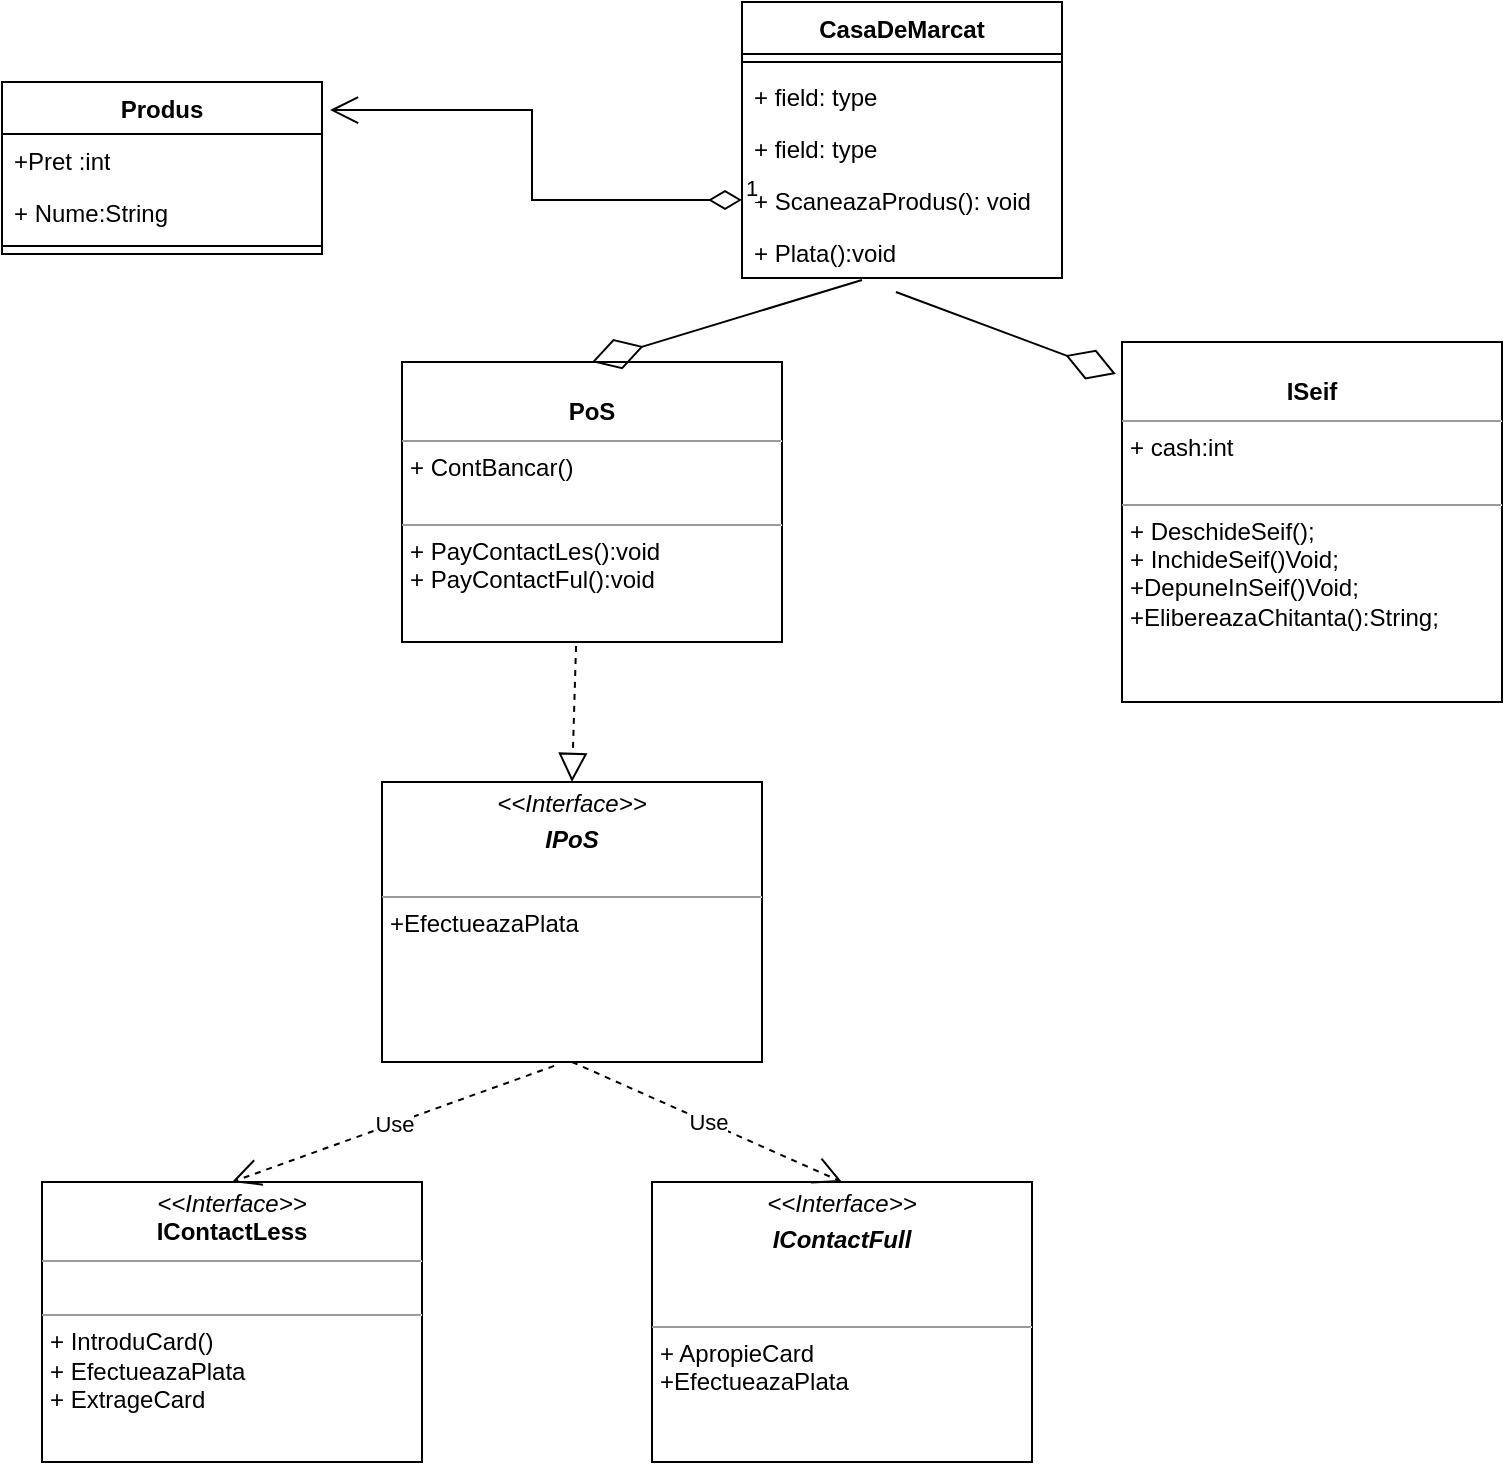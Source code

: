 <mxfile version="21.7.5" type="device">
  <diagram name="Page-1" id="c4acf3e9-155e-7222-9cf6-157b1a14988f">
    <mxGraphModel dx="1434" dy="820" grid="1" gridSize="10" guides="1" tooltips="1" connect="1" arrows="1" fold="1" page="1" pageScale="1" pageWidth="850" pageHeight="1100" background="none" math="0" shadow="0">
      <root>
        <mxCell id="0" />
        <mxCell id="1" parent="0" />
        <mxCell id="-GgjX-tVaLRlqMdrqIB4-5" value="CasaDeMarcat" style="swimlane;fontStyle=1;align=center;verticalAlign=top;childLayout=stackLayout;horizontal=1;startSize=26;horizontalStack=0;resizeParent=1;resizeParentMax=0;resizeLast=0;collapsible=1;marginBottom=0;whiteSpace=wrap;html=1;" parent="1" vertex="1">
          <mxGeometry x="390" y="30" width="160" height="138" as="geometry" />
        </mxCell>
        <mxCell id="-GgjX-tVaLRlqMdrqIB4-7" value="" style="line;strokeWidth=1;fillColor=none;align=left;verticalAlign=middle;spacingTop=-1;spacingLeft=3;spacingRight=3;rotatable=0;labelPosition=right;points=[];portConstraint=eastwest;strokeColor=inherit;" parent="-GgjX-tVaLRlqMdrqIB4-5" vertex="1">
          <mxGeometry y="26" width="160" height="8" as="geometry" />
        </mxCell>
        <mxCell id="-GgjX-tVaLRlqMdrqIB4-6" value="+ field: type&lt;br&gt;" style="text;strokeColor=none;fillColor=none;align=left;verticalAlign=top;spacingLeft=4;spacingRight=4;overflow=hidden;rotatable=0;points=[[0,0.5],[1,0.5]];portConstraint=eastwest;whiteSpace=wrap;html=1;" parent="-GgjX-tVaLRlqMdrqIB4-5" vertex="1">
          <mxGeometry y="34" width="160" height="26" as="geometry" />
        </mxCell>
        <mxCell id="-GgjX-tVaLRlqMdrqIB4-37" value="+ field: type&lt;br&gt;" style="text;strokeColor=none;fillColor=none;align=left;verticalAlign=top;spacingLeft=4;spacingRight=4;overflow=hidden;rotatable=0;points=[[0,0.5],[1,0.5]];portConstraint=eastwest;whiteSpace=wrap;html=1;" parent="-GgjX-tVaLRlqMdrqIB4-5" vertex="1">
          <mxGeometry y="60" width="160" height="26" as="geometry" />
        </mxCell>
        <mxCell id="-GgjX-tVaLRlqMdrqIB4-8" value="+ ScaneazaProdus(): void" style="text;strokeColor=none;fillColor=none;align=left;verticalAlign=top;spacingLeft=4;spacingRight=4;overflow=hidden;rotatable=0;points=[[0,0.5],[1,0.5]];portConstraint=eastwest;whiteSpace=wrap;html=1;" parent="-GgjX-tVaLRlqMdrqIB4-5" vertex="1">
          <mxGeometry y="86" width="160" height="26" as="geometry" />
        </mxCell>
        <mxCell id="-GgjX-tVaLRlqMdrqIB4-17" value="+ Plata():void" style="text;strokeColor=none;fillColor=none;align=left;verticalAlign=top;spacingLeft=4;spacingRight=4;overflow=hidden;rotatable=0;points=[[0,0.5],[1,0.5]];portConstraint=eastwest;whiteSpace=wrap;html=1;" parent="-GgjX-tVaLRlqMdrqIB4-5" vertex="1">
          <mxGeometry y="112" width="160" height="26" as="geometry" />
        </mxCell>
        <mxCell id="-GgjX-tVaLRlqMdrqIB4-14" value="&lt;p style=&quot;margin:0px;margin-top:4px;text-align:center;&quot;&gt;&lt;br&gt;&lt;b&gt;ISeif&lt;/b&gt;&lt;/p&gt;&lt;hr size=&quot;1&quot;&gt;&lt;p style=&quot;margin:0px;margin-left:4px;&quot;&gt;+ cash:int&lt;br&gt;&lt;br&gt;&lt;/p&gt;&lt;hr size=&quot;1&quot;&gt;&lt;p style=&quot;margin:0px;margin-left:4px;&quot;&gt;+ DeschideSeif();&lt;br&gt;+ InchideSeif()Void;&lt;/p&gt;&lt;p style=&quot;margin:0px;margin-left:4px;&quot;&gt;+DepuneInSeif()Void;&lt;/p&gt;&lt;p style=&quot;margin:0px;margin-left:4px;&quot;&gt;+ElibereazaChitanta():String;&lt;/p&gt;" style="verticalAlign=top;align=left;overflow=fill;fontSize=12;fontFamily=Helvetica;html=1;whiteSpace=wrap;" parent="1" vertex="1">
          <mxGeometry x="580" y="200" width="190" height="180" as="geometry" />
        </mxCell>
        <mxCell id="-GgjX-tVaLRlqMdrqIB4-19" value="&lt;p style=&quot;margin:0px;margin-top:4px;text-align:center;&quot;&gt;&lt;br&gt;&lt;b&gt;PoS&lt;/b&gt;&lt;/p&gt;&lt;hr size=&quot;1&quot;&gt;&lt;p style=&quot;margin:0px;margin-left:4px;&quot;&gt;+ ContBancar()&lt;br&gt;&lt;br&gt;&lt;/p&gt;&lt;hr size=&quot;1&quot;&gt;&lt;p style=&quot;margin:0px;margin-left:4px;&quot;&gt;+ PayContactLes():void&lt;br&gt;+ PayContactFul():void&lt;/p&gt;" style="verticalAlign=top;align=left;overflow=fill;fontSize=12;fontFamily=Helvetica;html=1;whiteSpace=wrap;" parent="1" vertex="1">
          <mxGeometry x="220" y="210" width="190" height="140" as="geometry" />
        </mxCell>
        <mxCell id="-GgjX-tVaLRlqMdrqIB4-20" value="Produs" style="swimlane;fontStyle=1;align=center;verticalAlign=top;childLayout=stackLayout;horizontal=1;startSize=26;horizontalStack=0;resizeParent=1;resizeParentMax=0;resizeLast=0;collapsible=1;marginBottom=0;whiteSpace=wrap;html=1;" parent="1" vertex="1">
          <mxGeometry x="20" y="70" width="160" height="86" as="geometry" />
        </mxCell>
        <mxCell id="-GgjX-tVaLRlqMdrqIB4-21" value="+Pret :int" style="text;strokeColor=none;fillColor=none;align=left;verticalAlign=top;spacingLeft=4;spacingRight=4;overflow=hidden;rotatable=0;points=[[0,0.5],[1,0.5]];portConstraint=eastwest;whiteSpace=wrap;html=1;" parent="-GgjX-tVaLRlqMdrqIB4-20" vertex="1">
          <mxGeometry y="26" width="160" height="26" as="geometry" />
        </mxCell>
        <mxCell id="hCXnGywlnD-jkt6rDGkj-2" value="+ Nume:String" style="text;strokeColor=none;fillColor=none;align=left;verticalAlign=top;spacingLeft=4;spacingRight=4;overflow=hidden;rotatable=0;points=[[0,0.5],[1,0.5]];portConstraint=eastwest;whiteSpace=wrap;html=1;" parent="-GgjX-tVaLRlqMdrqIB4-20" vertex="1">
          <mxGeometry y="52" width="160" height="26" as="geometry" />
        </mxCell>
        <mxCell id="-GgjX-tVaLRlqMdrqIB4-22" value="" style="line;strokeWidth=1;fillColor=none;align=left;verticalAlign=middle;spacingTop=-1;spacingLeft=3;spacingRight=3;rotatable=0;labelPosition=right;points=[];portConstraint=eastwest;strokeColor=inherit;" parent="-GgjX-tVaLRlqMdrqIB4-20" vertex="1">
          <mxGeometry y="78" width="160" height="8" as="geometry" />
        </mxCell>
        <mxCell id="-GgjX-tVaLRlqMdrqIB4-33" value="&lt;p style=&quot;margin:0px;margin-top:4px;text-align:center;&quot;&gt;&lt;i&gt;&amp;lt;&amp;lt;Interface&amp;gt;&amp;gt;&lt;/i&gt;&lt;br&gt;&lt;b&gt;IContactLess&lt;/b&gt;&lt;/p&gt;&lt;hr size=&quot;1&quot;&gt;&lt;p style=&quot;margin:0px;margin-left:4px;&quot;&gt;&lt;br&gt;&lt;/p&gt;&lt;hr size=&quot;1&quot;&gt;&lt;p style=&quot;margin:0px;margin-left:4px;&quot;&gt;+ IntroduCard()&lt;br&gt;+ EfectueazaPlata&lt;/p&gt;&lt;p style=&quot;margin:0px;margin-left:4px;&quot;&gt;+ ExtrageCard&lt;/p&gt;" style="verticalAlign=top;align=left;overflow=fill;fontSize=12;fontFamily=Helvetica;html=1;whiteSpace=wrap;" parent="1" vertex="1">
          <mxGeometry x="40" y="620" width="190" height="140" as="geometry" />
        </mxCell>
        <mxCell id="-GgjX-tVaLRlqMdrqIB4-34" value="&lt;p style=&quot;margin:0px;margin-top:4px;text-align:center;&quot;&gt;&lt;i&gt;&amp;lt;&amp;lt;Interface&amp;gt;&amp;gt;&lt;/i&gt;&lt;br&gt;&lt;/p&gt;&lt;p style=&quot;margin:0px;margin-top:4px;text-align:center;&quot;&gt;&lt;i&gt;&lt;b&gt;IContactFull&lt;/b&gt;&lt;/i&gt;&lt;/p&gt;&lt;p style=&quot;margin:0px;margin-left:4px;&quot;&gt;&lt;br&gt;&lt;br&gt;&lt;/p&gt;&lt;hr size=&quot;1&quot;&gt;&lt;p style=&quot;margin:0px;margin-left:4px;&quot;&gt;+ ApropieCard&lt;br&gt;+EfectueazaPlata&lt;/p&gt;" style="verticalAlign=top;align=left;overflow=fill;fontSize=12;fontFamily=Helvetica;html=1;whiteSpace=wrap;" parent="1" vertex="1">
          <mxGeometry x="345" y="620" width="190" height="140" as="geometry" />
        </mxCell>
        <mxCell id="-GgjX-tVaLRlqMdrqIB4-35" value="Use" style="endArrow=open;endSize=12;dashed=1;html=1;rounded=0;entryX=0.5;entryY=0;entryDx=0;entryDy=0;exitX=0.453;exitY=1.014;exitDx=0;exitDy=0;exitPerimeter=0;" parent="1" source="bLQm7ErBQWn561nbN24G-2" target="-GgjX-tVaLRlqMdrqIB4-33" edge="1">
          <mxGeometry width="160" relative="1" as="geometry">
            <mxPoint x="210" y="490" as="sourcePoint" />
            <mxPoint x="500" y="490" as="targetPoint" />
          </mxGeometry>
        </mxCell>
        <mxCell id="-GgjX-tVaLRlqMdrqIB4-36" value="Use" style="endArrow=open;endSize=12;dashed=1;html=1;rounded=0;entryX=0.5;entryY=0;entryDx=0;entryDy=0;exitX=0.5;exitY=1;exitDx=0;exitDy=0;" parent="1" source="bLQm7ErBQWn561nbN24G-2" target="-GgjX-tVaLRlqMdrqIB4-34" edge="1">
          <mxGeometry width="160" relative="1" as="geometry">
            <mxPoint x="420" y="480" as="sourcePoint" />
            <mxPoint x="500" y="490" as="targetPoint" />
          </mxGeometry>
        </mxCell>
        <mxCell id="hCXnGywlnD-jkt6rDGkj-1" value="1" style="endArrow=open;html=1;endSize=12;startArrow=diamondThin;startSize=14;startFill=0;edgeStyle=orthogonalEdgeStyle;align=left;verticalAlign=bottom;rounded=0;exitX=0;exitY=0.5;exitDx=0;exitDy=0;entryX=1.025;entryY=0.163;entryDx=0;entryDy=0;entryPerimeter=0;" parent="1" source="-GgjX-tVaLRlqMdrqIB4-8" edge="1" target="-GgjX-tVaLRlqMdrqIB4-20">
          <mxGeometry x="-1" y="3" relative="1" as="geometry">
            <mxPoint x="340" y="390" as="sourcePoint" />
            <mxPoint x="340" y="90" as="targetPoint" />
          </mxGeometry>
        </mxCell>
        <mxCell id="bLQm7ErBQWn561nbN24G-2" value="&lt;p style=&quot;margin:0px;margin-top:4px;text-align:center;&quot;&gt;&lt;i&gt;&amp;lt;&amp;lt;Interface&amp;gt;&amp;gt;&lt;/i&gt;&lt;br&gt;&lt;/p&gt;&lt;p style=&quot;margin:0px;margin-top:4px;text-align:center;&quot;&gt;&lt;b&gt;&lt;i&gt;IPoS&lt;/i&gt;&lt;/b&gt;&lt;/p&gt;&lt;p style=&quot;margin:0px;margin-left:4px;&quot;&gt;&lt;br&gt;&lt;/p&gt;&lt;hr size=&quot;1&quot;&gt;&lt;p style=&quot;margin:0px;margin-left:4px;&quot;&gt;+EfectueazaPlata&lt;/p&gt;" style="verticalAlign=top;align=left;overflow=fill;fontSize=12;fontFamily=Helvetica;html=1;whiteSpace=wrap;" vertex="1" parent="1">
          <mxGeometry x="210" y="420" width="190" height="140" as="geometry" />
        </mxCell>
        <mxCell id="bLQm7ErBQWn561nbN24G-4" value="" style="endArrow=block;dashed=1;endFill=0;endSize=12;html=1;rounded=0;exitX=0.458;exitY=1.014;exitDx=0;exitDy=0;exitPerimeter=0;entryX=0.5;entryY=0;entryDx=0;entryDy=0;" edge="1" parent="1" source="-GgjX-tVaLRlqMdrqIB4-19" target="bLQm7ErBQWn561nbN24G-2">
          <mxGeometry width="160" relative="1" as="geometry">
            <mxPoint x="430" y="440" as="sourcePoint" />
            <mxPoint x="590" y="440" as="targetPoint" />
          </mxGeometry>
        </mxCell>
        <mxCell id="bLQm7ErBQWn561nbN24G-5" value="" style="endArrow=diamondThin;endFill=0;endSize=24;html=1;rounded=0;exitX=0.481;exitY=1.269;exitDx=0;exitDy=0;exitPerimeter=0;entryX=-0.016;entryY=0.089;entryDx=0;entryDy=0;entryPerimeter=0;" edge="1" parent="1" source="-GgjX-tVaLRlqMdrqIB4-17" target="-GgjX-tVaLRlqMdrqIB4-14">
          <mxGeometry width="160" relative="1" as="geometry">
            <mxPoint x="400" y="410" as="sourcePoint" />
            <mxPoint x="560" y="410" as="targetPoint" />
          </mxGeometry>
        </mxCell>
        <mxCell id="bLQm7ErBQWn561nbN24G-6" value="" style="endArrow=diamondThin;endFill=0;endSize=24;html=1;rounded=0;exitX=0.375;exitY=1.038;exitDx=0;exitDy=0;exitPerimeter=0;entryX=0.5;entryY=0;entryDx=0;entryDy=0;" edge="1" parent="1" source="-GgjX-tVaLRlqMdrqIB4-17" target="-GgjX-tVaLRlqMdrqIB4-19">
          <mxGeometry width="160" relative="1" as="geometry">
            <mxPoint x="380" y="340" as="sourcePoint" />
            <mxPoint x="540" y="340" as="targetPoint" />
          </mxGeometry>
        </mxCell>
      </root>
    </mxGraphModel>
  </diagram>
</mxfile>
